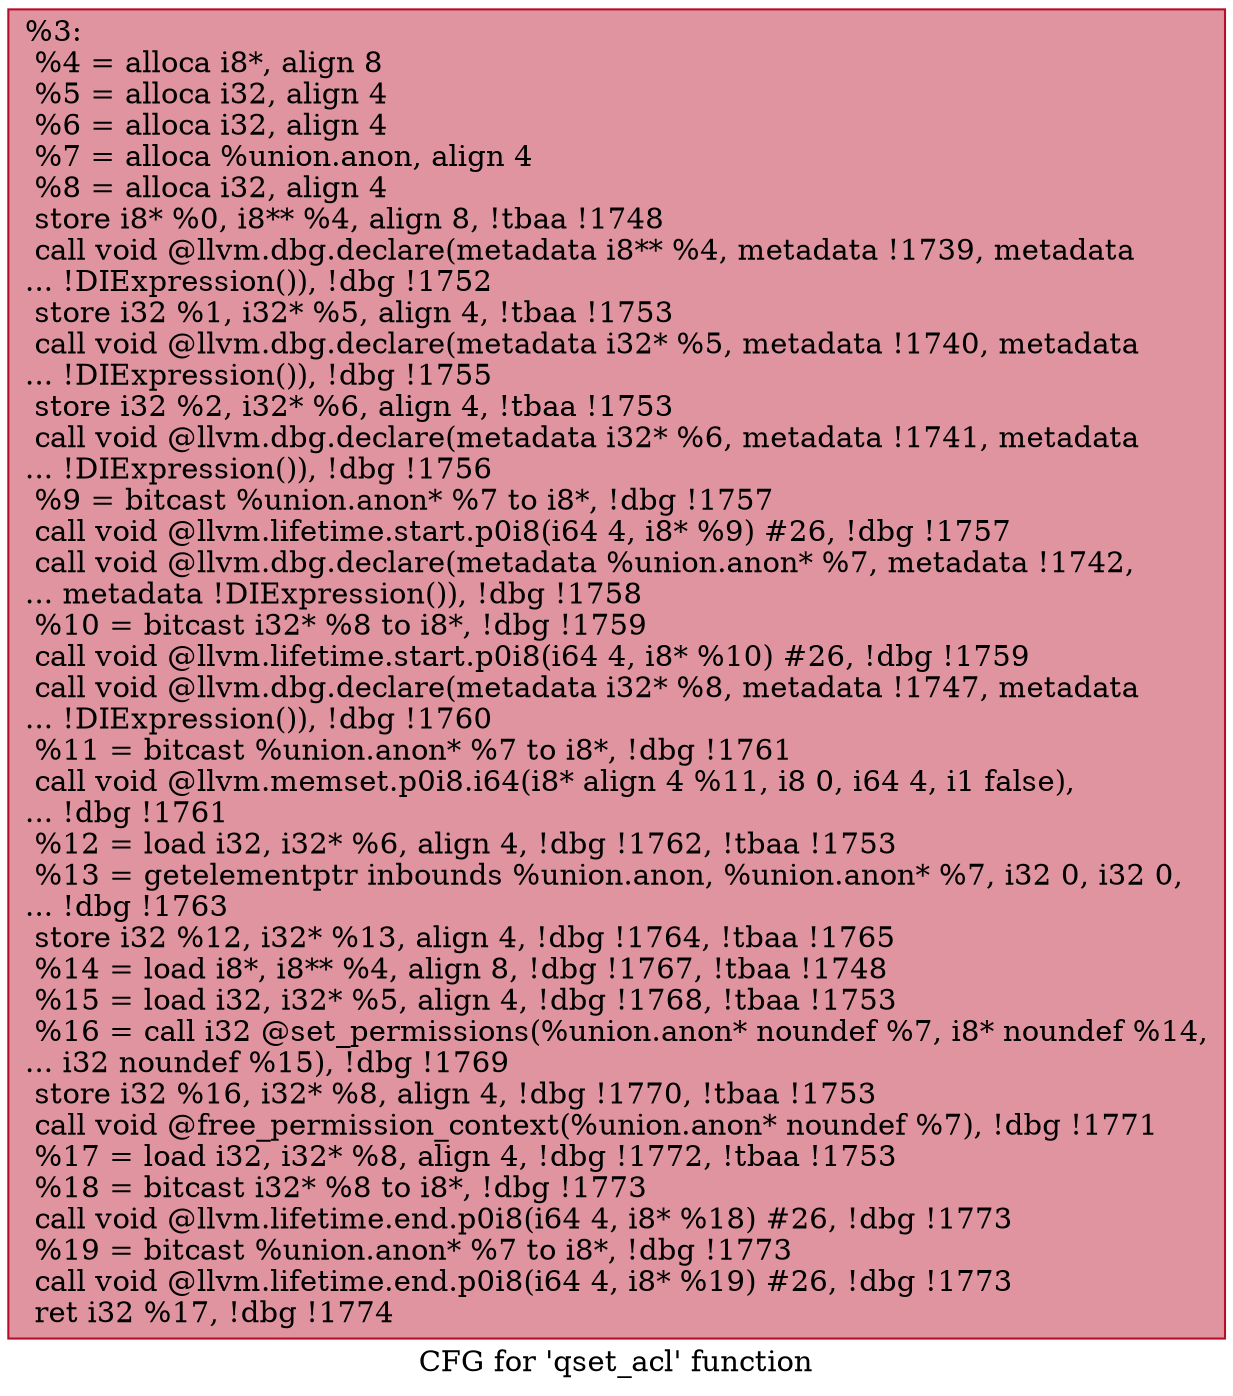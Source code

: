 digraph "CFG for 'qset_acl' function" {
	label="CFG for 'qset_acl' function";

	Node0x1a671f0 [shape=record,color="#b70d28ff", style=filled, fillcolor="#b70d2870",label="{%3:\l  %4 = alloca i8*, align 8\l  %5 = alloca i32, align 4\l  %6 = alloca i32, align 4\l  %7 = alloca %union.anon, align 4\l  %8 = alloca i32, align 4\l  store i8* %0, i8** %4, align 8, !tbaa !1748\l  call void @llvm.dbg.declare(metadata i8** %4, metadata !1739, metadata\l... !DIExpression()), !dbg !1752\l  store i32 %1, i32* %5, align 4, !tbaa !1753\l  call void @llvm.dbg.declare(metadata i32* %5, metadata !1740, metadata\l... !DIExpression()), !dbg !1755\l  store i32 %2, i32* %6, align 4, !tbaa !1753\l  call void @llvm.dbg.declare(metadata i32* %6, metadata !1741, metadata\l... !DIExpression()), !dbg !1756\l  %9 = bitcast %union.anon* %7 to i8*, !dbg !1757\l  call void @llvm.lifetime.start.p0i8(i64 4, i8* %9) #26, !dbg !1757\l  call void @llvm.dbg.declare(metadata %union.anon* %7, metadata !1742,\l... metadata !DIExpression()), !dbg !1758\l  %10 = bitcast i32* %8 to i8*, !dbg !1759\l  call void @llvm.lifetime.start.p0i8(i64 4, i8* %10) #26, !dbg !1759\l  call void @llvm.dbg.declare(metadata i32* %8, metadata !1747, metadata\l... !DIExpression()), !dbg !1760\l  %11 = bitcast %union.anon* %7 to i8*, !dbg !1761\l  call void @llvm.memset.p0i8.i64(i8* align 4 %11, i8 0, i64 4, i1 false),\l... !dbg !1761\l  %12 = load i32, i32* %6, align 4, !dbg !1762, !tbaa !1753\l  %13 = getelementptr inbounds %union.anon, %union.anon* %7, i32 0, i32 0,\l... !dbg !1763\l  store i32 %12, i32* %13, align 4, !dbg !1764, !tbaa !1765\l  %14 = load i8*, i8** %4, align 8, !dbg !1767, !tbaa !1748\l  %15 = load i32, i32* %5, align 4, !dbg !1768, !tbaa !1753\l  %16 = call i32 @set_permissions(%union.anon* noundef %7, i8* noundef %14,\l... i32 noundef %15), !dbg !1769\l  store i32 %16, i32* %8, align 4, !dbg !1770, !tbaa !1753\l  call void @free_permission_context(%union.anon* noundef %7), !dbg !1771\l  %17 = load i32, i32* %8, align 4, !dbg !1772, !tbaa !1753\l  %18 = bitcast i32* %8 to i8*, !dbg !1773\l  call void @llvm.lifetime.end.p0i8(i64 4, i8* %18) #26, !dbg !1773\l  %19 = bitcast %union.anon* %7 to i8*, !dbg !1773\l  call void @llvm.lifetime.end.p0i8(i64 4, i8* %19) #26, !dbg !1773\l  ret i32 %17, !dbg !1774\l}"];
}
